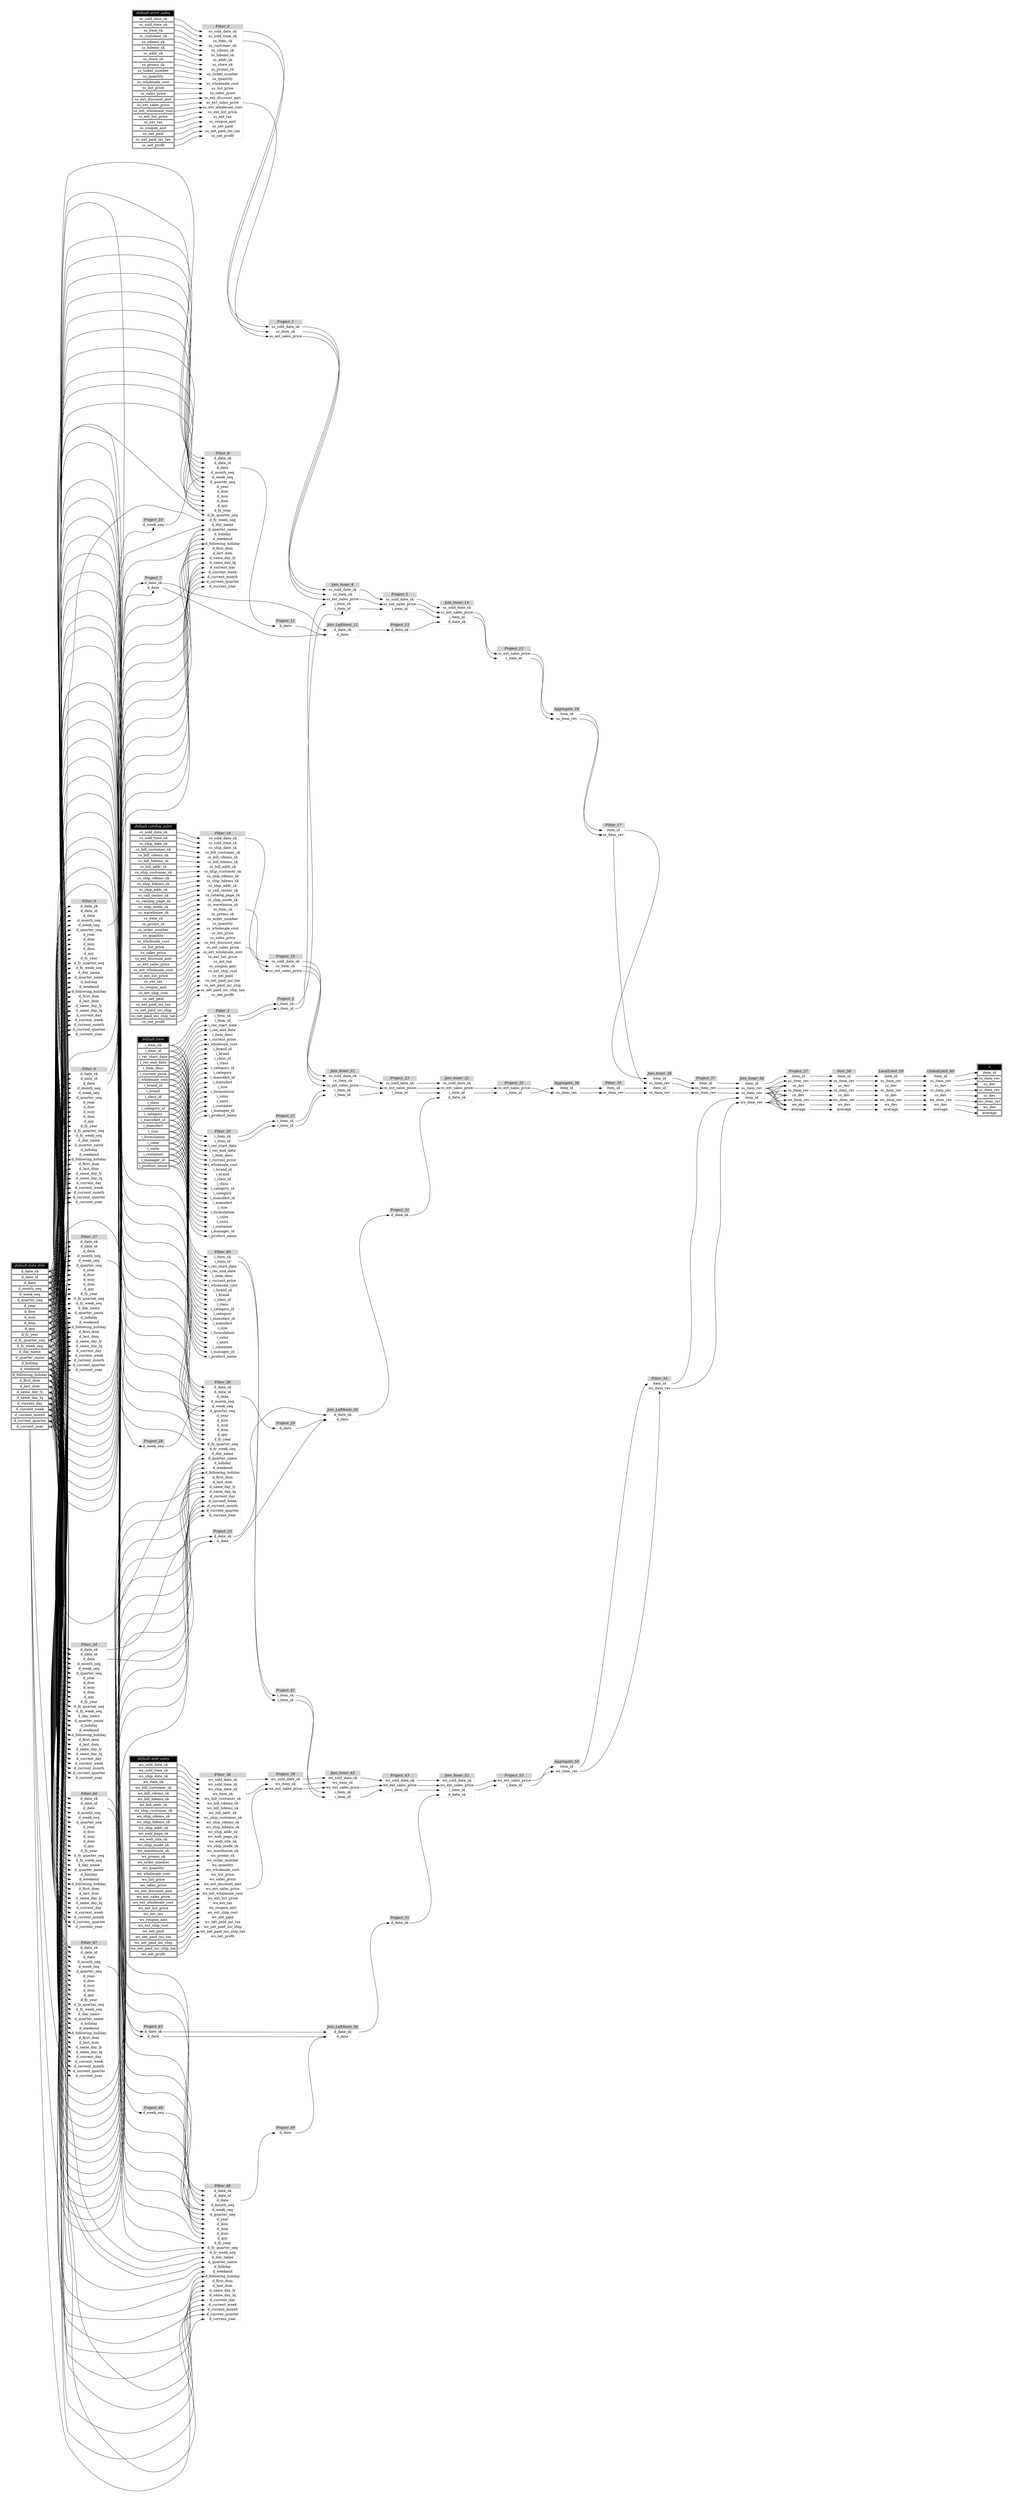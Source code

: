 // Automatically generated by TPCDSFlowTestSuite


digraph {
  graph [pad="0.5" nodesep="0.5" ranksep="1" fontname="Helvetica" rankdir=LR];
  node [shape=plaintext]

  
"Aggregate_16" [label=<
<table color="lightgray" border="1" cellborder="0" cellspacing="0">
  <tr><td bgcolor="lightgray" port="nodeName"><i>Aggregate_16</i></td></tr>
  <tr><td port="0">item_id</td></tr>
<tr><td port="1">ss_item_rev</td></tr>
</table>>];
     

"Aggregate_34" [label=<
<table color="lightgray" border="1" cellborder="0" cellspacing="0">
  <tr><td bgcolor="lightgray" port="nodeName"><i>Aggregate_34</i></td></tr>
  <tr><td port="0">item_id</td></tr>
<tr><td port="1">cs_item_rev</td></tr>
</table>>];
     

"Aggregate_54" [label=<
<table color="lightgray" border="1" cellborder="0" cellspacing="0">
  <tr><td bgcolor="lightgray" port="nodeName"><i>Aggregate_54</i></td></tr>
  <tr><td port="0">item_id</td></tr>
<tr><td port="1">ws_item_rev</td></tr>
</table>>];
     

"Filter_0" [label=<
<table color="lightgray" border="1" cellborder="0" cellspacing="0">
  <tr><td bgcolor="lightgray" port="nodeName"><i>Filter_0</i></td></tr>
  <tr><td port="0">ss_sold_date_sk</td></tr>
<tr><td port="1">ss_sold_time_sk</td></tr>
<tr><td port="2">ss_item_sk</td></tr>
<tr><td port="3">ss_customer_sk</td></tr>
<tr><td port="4">ss_cdemo_sk</td></tr>
<tr><td port="5">ss_hdemo_sk</td></tr>
<tr><td port="6">ss_addr_sk</td></tr>
<tr><td port="7">ss_store_sk</td></tr>
<tr><td port="8">ss_promo_sk</td></tr>
<tr><td port="9">ss_ticket_number</td></tr>
<tr><td port="10">ss_quantity</td></tr>
<tr><td port="11">ss_wholesale_cost</td></tr>
<tr><td port="12">ss_list_price</td></tr>
<tr><td port="13">ss_sales_price</td></tr>
<tr><td port="14">ss_ext_discount_amt</td></tr>
<tr><td port="15">ss_ext_sales_price</td></tr>
<tr><td port="16">ss_ext_wholesale_cost</td></tr>
<tr><td port="17">ss_ext_list_price</td></tr>
<tr><td port="18">ss_ext_tax</td></tr>
<tr><td port="19">ss_coupon_amt</td></tr>
<tr><td port="20">ss_net_paid</td></tr>
<tr><td port="21">ss_net_paid_inc_tax</td></tr>
<tr><td port="22">ss_net_profit</td></tr>
</table>>];
     

"Filter_17" [label=<
<table color="lightgray" border="1" cellborder="0" cellspacing="0">
  <tr><td bgcolor="lightgray" port="nodeName"><i>Filter_17</i></td></tr>
  <tr><td port="0">item_id</td></tr>
<tr><td port="1">ss_item_rev</td></tr>
</table>>];
     

"Filter_18" [label=<
<table color="lightgray" border="1" cellborder="0" cellspacing="0">
  <tr><td bgcolor="lightgray" port="nodeName"><i>Filter_18</i></td></tr>
  <tr><td port="0">cs_sold_date_sk</td></tr>
<tr><td port="1">cs_sold_time_sk</td></tr>
<tr><td port="2">cs_ship_date_sk</td></tr>
<tr><td port="3">cs_bill_customer_sk</td></tr>
<tr><td port="4">cs_bill_cdemo_sk</td></tr>
<tr><td port="5">cs_bill_hdemo_sk</td></tr>
<tr><td port="6">cs_bill_addr_sk</td></tr>
<tr><td port="7">cs_ship_customer_sk</td></tr>
<tr><td port="8">cs_ship_cdemo_sk</td></tr>
<tr><td port="9">cs_ship_hdemo_sk</td></tr>
<tr><td port="10">cs_ship_addr_sk</td></tr>
<tr><td port="11">cs_call_center_sk</td></tr>
<tr><td port="12">cs_catalog_page_sk</td></tr>
<tr><td port="13">cs_ship_mode_sk</td></tr>
<tr><td port="14">cs_warehouse_sk</td></tr>
<tr><td port="15">cs_item_sk</td></tr>
<tr><td port="16">cs_promo_sk</td></tr>
<tr><td port="17">cs_order_number</td></tr>
<tr><td port="18">cs_quantity</td></tr>
<tr><td port="19">cs_wholesale_cost</td></tr>
<tr><td port="20">cs_list_price</td></tr>
<tr><td port="21">cs_sales_price</td></tr>
<tr><td port="22">cs_ext_discount_amt</td></tr>
<tr><td port="23">cs_ext_sales_price</td></tr>
<tr><td port="24">cs_ext_wholesale_cost</td></tr>
<tr><td port="25">cs_ext_list_price</td></tr>
<tr><td port="26">cs_ext_tax</td></tr>
<tr><td port="27">cs_coupon_amt</td></tr>
<tr><td port="28">cs_ext_ship_cost</td></tr>
<tr><td port="29">cs_net_paid</td></tr>
<tr><td port="30">cs_net_paid_inc_tax</td></tr>
<tr><td port="31">cs_net_paid_inc_ship</td></tr>
<tr><td port="32">cs_net_paid_inc_ship_tax</td></tr>
<tr><td port="33">cs_net_profit</td></tr>
</table>>];
     

"Filter_2" [label=<
<table color="lightgray" border="1" cellborder="0" cellspacing="0">
  <tr><td bgcolor="lightgray" port="nodeName"><i>Filter_2</i></td></tr>
  <tr><td port="0">i_item_sk</td></tr>
<tr><td port="1">i_item_id</td></tr>
<tr><td port="2">i_rec_start_date</td></tr>
<tr><td port="3">i_rec_end_date</td></tr>
<tr><td port="4">i_item_desc</td></tr>
<tr><td port="5">i_current_price</td></tr>
<tr><td port="6">i_wholesale_cost</td></tr>
<tr><td port="7">i_brand_id</td></tr>
<tr><td port="8">i_brand</td></tr>
<tr><td port="9">i_class_id</td></tr>
<tr><td port="10">i_class</td></tr>
<tr><td port="11">i_category_id</td></tr>
<tr><td port="12">i_category</td></tr>
<tr><td port="13">i_manufact_id</td></tr>
<tr><td port="14">i_manufact</td></tr>
<tr><td port="15">i_size</td></tr>
<tr><td port="16">i_formulation</td></tr>
<tr><td port="17">i_color</td></tr>
<tr><td port="18">i_units</td></tr>
<tr><td port="19">i_container</td></tr>
<tr><td port="20">i_manager_id</td></tr>
<tr><td port="21">i_product_name</td></tr>
</table>>];
     

"Filter_20" [label=<
<table color="lightgray" border="1" cellborder="0" cellspacing="0">
  <tr><td bgcolor="lightgray" port="nodeName"><i>Filter_20</i></td></tr>
  <tr><td port="0">i_item_sk</td></tr>
<tr><td port="1">i_item_id</td></tr>
<tr><td port="2">i_rec_start_date</td></tr>
<tr><td port="3">i_rec_end_date</td></tr>
<tr><td port="4">i_item_desc</td></tr>
<tr><td port="5">i_current_price</td></tr>
<tr><td port="6">i_wholesale_cost</td></tr>
<tr><td port="7">i_brand_id</td></tr>
<tr><td port="8">i_brand</td></tr>
<tr><td port="9">i_class_id</td></tr>
<tr><td port="10">i_class</td></tr>
<tr><td port="11">i_category_id</td></tr>
<tr><td port="12">i_category</td></tr>
<tr><td port="13">i_manufact_id</td></tr>
<tr><td port="14">i_manufact</td></tr>
<tr><td port="15">i_size</td></tr>
<tr><td port="16">i_formulation</td></tr>
<tr><td port="17">i_color</td></tr>
<tr><td port="18">i_units</td></tr>
<tr><td port="19">i_container</td></tr>
<tr><td port="20">i_manager_id</td></tr>
<tr><td port="21">i_product_name</td></tr>
</table>>];
     

"Filter_24" [label=<
<table color="lightgray" border="1" cellborder="0" cellspacing="0">
  <tr><td bgcolor="lightgray" port="nodeName"><i>Filter_24</i></td></tr>
  <tr><td port="0">d_date_sk</td></tr>
<tr><td port="1">d_date_id</td></tr>
<tr><td port="2">d_date</td></tr>
<tr><td port="3">d_month_seq</td></tr>
<tr><td port="4">d_week_seq</td></tr>
<tr><td port="5">d_quarter_seq</td></tr>
<tr><td port="6">d_year</td></tr>
<tr><td port="7">d_dow</td></tr>
<tr><td port="8">d_moy</td></tr>
<tr><td port="9">d_dom</td></tr>
<tr><td port="10">d_qoy</td></tr>
<tr><td port="11">d_fy_year</td></tr>
<tr><td port="12">d_fy_quarter_seq</td></tr>
<tr><td port="13">d_fy_week_seq</td></tr>
<tr><td port="14">d_day_name</td></tr>
<tr><td port="15">d_quarter_name</td></tr>
<tr><td port="16">d_holiday</td></tr>
<tr><td port="17">d_weekend</td></tr>
<tr><td port="18">d_following_holiday</td></tr>
<tr><td port="19">d_first_dom</td></tr>
<tr><td port="20">d_last_dom</td></tr>
<tr><td port="21">d_same_day_ly</td></tr>
<tr><td port="22">d_same_day_lq</td></tr>
<tr><td port="23">d_current_day</td></tr>
<tr><td port="24">d_current_week</td></tr>
<tr><td port="25">d_current_month</td></tr>
<tr><td port="26">d_current_quarter</td></tr>
<tr><td port="27">d_current_year</td></tr>
</table>>];
     

"Filter_26" [label=<
<table color="lightgray" border="1" cellborder="0" cellspacing="0">
  <tr><td bgcolor="lightgray" port="nodeName"><i>Filter_26</i></td></tr>
  <tr><td port="0">d_date_sk</td></tr>
<tr><td port="1">d_date_id</td></tr>
<tr><td port="2">d_date</td></tr>
<tr><td port="3">d_month_seq</td></tr>
<tr><td port="4">d_week_seq</td></tr>
<tr><td port="5">d_quarter_seq</td></tr>
<tr><td port="6">d_year</td></tr>
<tr><td port="7">d_dow</td></tr>
<tr><td port="8">d_moy</td></tr>
<tr><td port="9">d_dom</td></tr>
<tr><td port="10">d_qoy</td></tr>
<tr><td port="11">d_fy_year</td></tr>
<tr><td port="12">d_fy_quarter_seq</td></tr>
<tr><td port="13">d_fy_week_seq</td></tr>
<tr><td port="14">d_day_name</td></tr>
<tr><td port="15">d_quarter_name</td></tr>
<tr><td port="16">d_holiday</td></tr>
<tr><td port="17">d_weekend</td></tr>
<tr><td port="18">d_following_holiday</td></tr>
<tr><td port="19">d_first_dom</td></tr>
<tr><td port="20">d_last_dom</td></tr>
<tr><td port="21">d_same_day_ly</td></tr>
<tr><td port="22">d_same_day_lq</td></tr>
<tr><td port="23">d_current_day</td></tr>
<tr><td port="24">d_current_week</td></tr>
<tr><td port="25">d_current_month</td></tr>
<tr><td port="26">d_current_quarter</td></tr>
<tr><td port="27">d_current_year</td></tr>
</table>>];
     

"Filter_27" [label=<
<table color="lightgray" border="1" cellborder="0" cellspacing="0">
  <tr><td bgcolor="lightgray" port="nodeName"><i>Filter_27</i></td></tr>
  <tr><td port="0">d_date_sk</td></tr>
<tr><td port="1">d_date_id</td></tr>
<tr><td port="2">d_date</td></tr>
<tr><td port="3">d_month_seq</td></tr>
<tr><td port="4">d_week_seq</td></tr>
<tr><td port="5">d_quarter_seq</td></tr>
<tr><td port="6">d_year</td></tr>
<tr><td port="7">d_dow</td></tr>
<tr><td port="8">d_moy</td></tr>
<tr><td port="9">d_dom</td></tr>
<tr><td port="10">d_qoy</td></tr>
<tr><td port="11">d_fy_year</td></tr>
<tr><td port="12">d_fy_quarter_seq</td></tr>
<tr><td port="13">d_fy_week_seq</td></tr>
<tr><td port="14">d_day_name</td></tr>
<tr><td port="15">d_quarter_name</td></tr>
<tr><td port="16">d_holiday</td></tr>
<tr><td port="17">d_weekend</td></tr>
<tr><td port="18">d_following_holiday</td></tr>
<tr><td port="19">d_first_dom</td></tr>
<tr><td port="20">d_last_dom</td></tr>
<tr><td port="21">d_same_day_ly</td></tr>
<tr><td port="22">d_same_day_lq</td></tr>
<tr><td port="23">d_current_day</td></tr>
<tr><td port="24">d_current_week</td></tr>
<tr><td port="25">d_current_month</td></tr>
<tr><td port="26">d_current_quarter</td></tr>
<tr><td port="27">d_current_year</td></tr>
</table>>];
     

"Filter_35" [label=<
<table color="lightgray" border="1" cellborder="0" cellspacing="0">
  <tr><td bgcolor="lightgray" port="nodeName"><i>Filter_35</i></td></tr>
  <tr><td port="0">item_id</td></tr>
<tr><td port="1">cs_item_rev</td></tr>
</table>>];
     

"Filter_38" [label=<
<table color="lightgray" border="1" cellborder="0" cellspacing="0">
  <tr><td bgcolor="lightgray" port="nodeName"><i>Filter_38</i></td></tr>
  <tr><td port="0">ws_sold_date_sk</td></tr>
<tr><td port="1">ws_sold_time_sk</td></tr>
<tr><td port="2">ws_ship_date_sk</td></tr>
<tr><td port="3">ws_item_sk</td></tr>
<tr><td port="4">ws_bill_customer_sk</td></tr>
<tr><td port="5">ws_bill_cdemo_sk</td></tr>
<tr><td port="6">ws_bill_hdemo_sk</td></tr>
<tr><td port="7">ws_bill_addr_sk</td></tr>
<tr><td port="8">ws_ship_customer_sk</td></tr>
<tr><td port="9">ws_ship_cdemo_sk</td></tr>
<tr><td port="10">ws_ship_hdemo_sk</td></tr>
<tr><td port="11">ws_ship_addr_sk</td></tr>
<tr><td port="12">ws_web_page_sk</td></tr>
<tr><td port="13">ws_web_site_sk</td></tr>
<tr><td port="14">ws_ship_mode_sk</td></tr>
<tr><td port="15">ws_warehouse_sk</td></tr>
<tr><td port="16">ws_promo_sk</td></tr>
<tr><td port="17">ws_order_number</td></tr>
<tr><td port="18">ws_quantity</td></tr>
<tr><td port="19">ws_wholesale_cost</td></tr>
<tr><td port="20">ws_list_price</td></tr>
<tr><td port="21">ws_sales_price</td></tr>
<tr><td port="22">ws_ext_discount_amt</td></tr>
<tr><td port="23">ws_ext_sales_price</td></tr>
<tr><td port="24">ws_ext_wholesale_cost</td></tr>
<tr><td port="25">ws_ext_list_price</td></tr>
<tr><td port="26">ws_ext_tax</td></tr>
<tr><td port="27">ws_coupon_amt</td></tr>
<tr><td port="28">ws_ext_ship_cost</td></tr>
<tr><td port="29">ws_net_paid</td></tr>
<tr><td port="30">ws_net_paid_inc_tax</td></tr>
<tr><td port="31">ws_net_paid_inc_ship</td></tr>
<tr><td port="32">ws_net_paid_inc_ship_tax</td></tr>
<tr><td port="33">ws_net_profit</td></tr>
</table>>];
     

"Filter_40" [label=<
<table color="lightgray" border="1" cellborder="0" cellspacing="0">
  <tr><td bgcolor="lightgray" port="nodeName"><i>Filter_40</i></td></tr>
  <tr><td port="0">i_item_sk</td></tr>
<tr><td port="1">i_item_id</td></tr>
<tr><td port="2">i_rec_start_date</td></tr>
<tr><td port="3">i_rec_end_date</td></tr>
<tr><td port="4">i_item_desc</td></tr>
<tr><td port="5">i_current_price</td></tr>
<tr><td port="6">i_wholesale_cost</td></tr>
<tr><td port="7">i_brand_id</td></tr>
<tr><td port="8">i_brand</td></tr>
<tr><td port="9">i_class_id</td></tr>
<tr><td port="10">i_class</td></tr>
<tr><td port="11">i_category_id</td></tr>
<tr><td port="12">i_category</td></tr>
<tr><td port="13">i_manufact_id</td></tr>
<tr><td port="14">i_manufact</td></tr>
<tr><td port="15">i_size</td></tr>
<tr><td port="16">i_formulation</td></tr>
<tr><td port="17">i_color</td></tr>
<tr><td port="18">i_units</td></tr>
<tr><td port="19">i_container</td></tr>
<tr><td port="20">i_manager_id</td></tr>
<tr><td port="21">i_product_name</td></tr>
</table>>];
     

"Filter_44" [label=<
<table color="lightgray" border="1" cellborder="0" cellspacing="0">
  <tr><td bgcolor="lightgray" port="nodeName"><i>Filter_44</i></td></tr>
  <tr><td port="0">d_date_sk</td></tr>
<tr><td port="1">d_date_id</td></tr>
<tr><td port="2">d_date</td></tr>
<tr><td port="3">d_month_seq</td></tr>
<tr><td port="4">d_week_seq</td></tr>
<tr><td port="5">d_quarter_seq</td></tr>
<tr><td port="6">d_year</td></tr>
<tr><td port="7">d_dow</td></tr>
<tr><td port="8">d_moy</td></tr>
<tr><td port="9">d_dom</td></tr>
<tr><td port="10">d_qoy</td></tr>
<tr><td port="11">d_fy_year</td></tr>
<tr><td port="12">d_fy_quarter_seq</td></tr>
<tr><td port="13">d_fy_week_seq</td></tr>
<tr><td port="14">d_day_name</td></tr>
<tr><td port="15">d_quarter_name</td></tr>
<tr><td port="16">d_holiday</td></tr>
<tr><td port="17">d_weekend</td></tr>
<tr><td port="18">d_following_holiday</td></tr>
<tr><td port="19">d_first_dom</td></tr>
<tr><td port="20">d_last_dom</td></tr>
<tr><td port="21">d_same_day_ly</td></tr>
<tr><td port="22">d_same_day_lq</td></tr>
<tr><td port="23">d_current_day</td></tr>
<tr><td port="24">d_current_week</td></tr>
<tr><td port="25">d_current_month</td></tr>
<tr><td port="26">d_current_quarter</td></tr>
<tr><td port="27">d_current_year</td></tr>
</table>>];
     

"Filter_46" [label=<
<table color="lightgray" border="1" cellborder="0" cellspacing="0">
  <tr><td bgcolor="lightgray" port="nodeName"><i>Filter_46</i></td></tr>
  <tr><td port="0">d_date_sk</td></tr>
<tr><td port="1">d_date_id</td></tr>
<tr><td port="2">d_date</td></tr>
<tr><td port="3">d_month_seq</td></tr>
<tr><td port="4">d_week_seq</td></tr>
<tr><td port="5">d_quarter_seq</td></tr>
<tr><td port="6">d_year</td></tr>
<tr><td port="7">d_dow</td></tr>
<tr><td port="8">d_moy</td></tr>
<tr><td port="9">d_dom</td></tr>
<tr><td port="10">d_qoy</td></tr>
<tr><td port="11">d_fy_year</td></tr>
<tr><td port="12">d_fy_quarter_seq</td></tr>
<tr><td port="13">d_fy_week_seq</td></tr>
<tr><td port="14">d_day_name</td></tr>
<tr><td port="15">d_quarter_name</td></tr>
<tr><td port="16">d_holiday</td></tr>
<tr><td port="17">d_weekend</td></tr>
<tr><td port="18">d_following_holiday</td></tr>
<tr><td port="19">d_first_dom</td></tr>
<tr><td port="20">d_last_dom</td></tr>
<tr><td port="21">d_same_day_ly</td></tr>
<tr><td port="22">d_same_day_lq</td></tr>
<tr><td port="23">d_current_day</td></tr>
<tr><td port="24">d_current_week</td></tr>
<tr><td port="25">d_current_month</td></tr>
<tr><td port="26">d_current_quarter</td></tr>
<tr><td port="27">d_current_year</td></tr>
</table>>];
     

"Filter_47" [label=<
<table color="lightgray" border="1" cellborder="0" cellspacing="0">
  <tr><td bgcolor="lightgray" port="nodeName"><i>Filter_47</i></td></tr>
  <tr><td port="0">d_date_sk</td></tr>
<tr><td port="1">d_date_id</td></tr>
<tr><td port="2">d_date</td></tr>
<tr><td port="3">d_month_seq</td></tr>
<tr><td port="4">d_week_seq</td></tr>
<tr><td port="5">d_quarter_seq</td></tr>
<tr><td port="6">d_year</td></tr>
<tr><td port="7">d_dow</td></tr>
<tr><td port="8">d_moy</td></tr>
<tr><td port="9">d_dom</td></tr>
<tr><td port="10">d_qoy</td></tr>
<tr><td port="11">d_fy_year</td></tr>
<tr><td port="12">d_fy_quarter_seq</td></tr>
<tr><td port="13">d_fy_week_seq</td></tr>
<tr><td port="14">d_day_name</td></tr>
<tr><td port="15">d_quarter_name</td></tr>
<tr><td port="16">d_holiday</td></tr>
<tr><td port="17">d_weekend</td></tr>
<tr><td port="18">d_following_holiday</td></tr>
<tr><td port="19">d_first_dom</td></tr>
<tr><td port="20">d_last_dom</td></tr>
<tr><td port="21">d_same_day_ly</td></tr>
<tr><td port="22">d_same_day_lq</td></tr>
<tr><td port="23">d_current_day</td></tr>
<tr><td port="24">d_current_week</td></tr>
<tr><td port="25">d_current_month</td></tr>
<tr><td port="26">d_current_quarter</td></tr>
<tr><td port="27">d_current_year</td></tr>
</table>>];
     

"Filter_55" [label=<
<table color="lightgray" border="1" cellborder="0" cellspacing="0">
  <tr><td bgcolor="lightgray" port="nodeName"><i>Filter_55</i></td></tr>
  <tr><td port="0">item_id</td></tr>
<tr><td port="1">ws_item_rev</td></tr>
</table>>];
     

"Filter_6" [label=<
<table color="lightgray" border="1" cellborder="0" cellspacing="0">
  <tr><td bgcolor="lightgray" port="nodeName"><i>Filter_6</i></td></tr>
  <tr><td port="0">d_date_sk</td></tr>
<tr><td port="1">d_date_id</td></tr>
<tr><td port="2">d_date</td></tr>
<tr><td port="3">d_month_seq</td></tr>
<tr><td port="4">d_week_seq</td></tr>
<tr><td port="5">d_quarter_seq</td></tr>
<tr><td port="6">d_year</td></tr>
<tr><td port="7">d_dow</td></tr>
<tr><td port="8">d_moy</td></tr>
<tr><td port="9">d_dom</td></tr>
<tr><td port="10">d_qoy</td></tr>
<tr><td port="11">d_fy_year</td></tr>
<tr><td port="12">d_fy_quarter_seq</td></tr>
<tr><td port="13">d_fy_week_seq</td></tr>
<tr><td port="14">d_day_name</td></tr>
<tr><td port="15">d_quarter_name</td></tr>
<tr><td port="16">d_holiday</td></tr>
<tr><td port="17">d_weekend</td></tr>
<tr><td port="18">d_following_holiday</td></tr>
<tr><td port="19">d_first_dom</td></tr>
<tr><td port="20">d_last_dom</td></tr>
<tr><td port="21">d_same_day_ly</td></tr>
<tr><td port="22">d_same_day_lq</td></tr>
<tr><td port="23">d_current_day</td></tr>
<tr><td port="24">d_current_week</td></tr>
<tr><td port="25">d_current_month</td></tr>
<tr><td port="26">d_current_quarter</td></tr>
<tr><td port="27">d_current_year</td></tr>
</table>>];
     

"Filter_8" [label=<
<table color="lightgray" border="1" cellborder="0" cellspacing="0">
  <tr><td bgcolor="lightgray" port="nodeName"><i>Filter_8</i></td></tr>
  <tr><td port="0">d_date_sk</td></tr>
<tr><td port="1">d_date_id</td></tr>
<tr><td port="2">d_date</td></tr>
<tr><td port="3">d_month_seq</td></tr>
<tr><td port="4">d_week_seq</td></tr>
<tr><td port="5">d_quarter_seq</td></tr>
<tr><td port="6">d_year</td></tr>
<tr><td port="7">d_dow</td></tr>
<tr><td port="8">d_moy</td></tr>
<tr><td port="9">d_dom</td></tr>
<tr><td port="10">d_qoy</td></tr>
<tr><td port="11">d_fy_year</td></tr>
<tr><td port="12">d_fy_quarter_seq</td></tr>
<tr><td port="13">d_fy_week_seq</td></tr>
<tr><td port="14">d_day_name</td></tr>
<tr><td port="15">d_quarter_name</td></tr>
<tr><td port="16">d_holiday</td></tr>
<tr><td port="17">d_weekend</td></tr>
<tr><td port="18">d_following_holiday</td></tr>
<tr><td port="19">d_first_dom</td></tr>
<tr><td port="20">d_last_dom</td></tr>
<tr><td port="21">d_same_day_ly</td></tr>
<tr><td port="22">d_same_day_lq</td></tr>
<tr><td port="23">d_current_day</td></tr>
<tr><td port="24">d_current_week</td></tr>
<tr><td port="25">d_current_month</td></tr>
<tr><td port="26">d_current_quarter</td></tr>
<tr><td port="27">d_current_year</td></tr>
</table>>];
     

"Filter_9" [label=<
<table color="lightgray" border="1" cellborder="0" cellspacing="0">
  <tr><td bgcolor="lightgray" port="nodeName"><i>Filter_9</i></td></tr>
  <tr><td port="0">d_date_sk</td></tr>
<tr><td port="1">d_date_id</td></tr>
<tr><td port="2">d_date</td></tr>
<tr><td port="3">d_month_seq</td></tr>
<tr><td port="4">d_week_seq</td></tr>
<tr><td port="5">d_quarter_seq</td></tr>
<tr><td port="6">d_year</td></tr>
<tr><td port="7">d_dow</td></tr>
<tr><td port="8">d_moy</td></tr>
<tr><td port="9">d_dom</td></tr>
<tr><td port="10">d_qoy</td></tr>
<tr><td port="11">d_fy_year</td></tr>
<tr><td port="12">d_fy_quarter_seq</td></tr>
<tr><td port="13">d_fy_week_seq</td></tr>
<tr><td port="14">d_day_name</td></tr>
<tr><td port="15">d_quarter_name</td></tr>
<tr><td port="16">d_holiday</td></tr>
<tr><td port="17">d_weekend</td></tr>
<tr><td port="18">d_following_holiday</td></tr>
<tr><td port="19">d_first_dom</td></tr>
<tr><td port="20">d_last_dom</td></tr>
<tr><td port="21">d_same_day_ly</td></tr>
<tr><td port="22">d_same_day_lq</td></tr>
<tr><td port="23">d_current_day</td></tr>
<tr><td port="24">d_current_week</td></tr>
<tr><td port="25">d_current_month</td></tr>
<tr><td port="26">d_current_quarter</td></tr>
<tr><td port="27">d_current_year</td></tr>
</table>>];
     

"GlobalLimit_60" [label=<
<table color="lightgray" border="1" cellborder="0" cellspacing="0">
  <tr><td bgcolor="lightgray" port="nodeName"><i>GlobalLimit_60</i></td></tr>
  <tr><td port="0">item_id</td></tr>
<tr><td port="1">ss_item_rev</td></tr>
<tr><td port="2">ss_dev</td></tr>
<tr><td port="3">cs_item_rev</td></tr>
<tr><td port="4">cs_dev</td></tr>
<tr><td port="5">ws_item_rev</td></tr>
<tr><td port="6">ws_dev</td></tr>
<tr><td port="7">average</td></tr>
</table>>];
     

"Join_Inner_14" [label=<
<table color="lightgray" border="1" cellborder="0" cellspacing="0">
  <tr><td bgcolor="lightgray" port="nodeName"><i>Join_Inner_14</i></td></tr>
  <tr><td port="0">ss_sold_date_sk</td></tr>
<tr><td port="1">ss_ext_sales_price</td></tr>
<tr><td port="2">i_item_id</td></tr>
<tr><td port="3">d_date_sk</td></tr>
</table>>];
     

"Join_Inner_22" [label=<
<table color="lightgray" border="1" cellborder="0" cellspacing="0">
  <tr><td bgcolor="lightgray" port="nodeName"><i>Join_Inner_22</i></td></tr>
  <tr><td port="0">cs_sold_date_sk</td></tr>
<tr><td port="1">cs_item_sk</td></tr>
<tr><td port="2">cs_ext_sales_price</td></tr>
<tr><td port="3">i_item_sk</td></tr>
<tr><td port="4">i_item_id</td></tr>
</table>>];
     

"Join_Inner_32" [label=<
<table color="lightgray" border="1" cellborder="0" cellspacing="0">
  <tr><td bgcolor="lightgray" port="nodeName"><i>Join_Inner_32</i></td></tr>
  <tr><td port="0">cs_sold_date_sk</td></tr>
<tr><td port="1">cs_ext_sales_price</td></tr>
<tr><td port="2">i_item_id</td></tr>
<tr><td port="3">d_date_sk</td></tr>
</table>>];
     

"Join_Inner_36" [label=<
<table color="lightgray" border="1" cellborder="0" cellspacing="0">
  <tr><td bgcolor="lightgray" port="nodeName"><i>Join_Inner_36</i></td></tr>
  <tr><td port="0">item_id</td></tr>
<tr><td port="1">ss_item_rev</td></tr>
<tr><td port="2">item_id</td></tr>
<tr><td port="3">cs_item_rev</td></tr>
</table>>];
     

"Join_Inner_4" [label=<
<table color="lightgray" border="1" cellborder="0" cellspacing="0">
  <tr><td bgcolor="lightgray" port="nodeName"><i>Join_Inner_4</i></td></tr>
  <tr><td port="0">ss_sold_date_sk</td></tr>
<tr><td port="1">ss_item_sk</td></tr>
<tr><td port="2">ss_ext_sales_price</td></tr>
<tr><td port="3">i_item_sk</td></tr>
<tr><td port="4">i_item_id</td></tr>
</table>>];
     

"Join_Inner_42" [label=<
<table color="lightgray" border="1" cellborder="0" cellspacing="0">
  <tr><td bgcolor="lightgray" port="nodeName"><i>Join_Inner_42</i></td></tr>
  <tr><td port="0">ws_sold_date_sk</td></tr>
<tr><td port="1">ws_item_sk</td></tr>
<tr><td port="2">ws_ext_sales_price</td></tr>
<tr><td port="3">i_item_sk</td></tr>
<tr><td port="4">i_item_id</td></tr>
</table>>];
     

"Join_Inner_52" [label=<
<table color="lightgray" border="1" cellborder="0" cellspacing="0">
  <tr><td bgcolor="lightgray" port="nodeName"><i>Join_Inner_52</i></td></tr>
  <tr><td port="0">ws_sold_date_sk</td></tr>
<tr><td port="1">ws_ext_sales_price</td></tr>
<tr><td port="2">i_item_id</td></tr>
<tr><td port="3">d_date_sk</td></tr>
</table>>];
     

"Join_Inner_56" [label=<
<table color="lightgray" border="1" cellborder="0" cellspacing="0">
  <tr><td bgcolor="lightgray" port="nodeName"><i>Join_Inner_56</i></td></tr>
  <tr><td port="0">item_id</td></tr>
<tr><td port="1">ss_item_rev</td></tr>
<tr><td port="2">cs_item_rev</td></tr>
<tr><td port="3">item_id</td></tr>
<tr><td port="4">ws_item_rev</td></tr>
</table>>];
     

"Join_LeftSemi_12" [label=<
<table color="lightgray" border="1" cellborder="0" cellspacing="0">
  <tr><td bgcolor="lightgray" port="nodeName"><i>Join_LeftSemi_12</i></td></tr>
  <tr><td port="0">d_date_sk</td></tr>
<tr><td port="1">d_date</td></tr>
</table>>];
     

"Join_LeftSemi_30" [label=<
<table color="lightgray" border="1" cellborder="0" cellspacing="0">
  <tr><td bgcolor="lightgray" port="nodeName"><i>Join_LeftSemi_30</i></td></tr>
  <tr><td port="0">d_date_sk</td></tr>
<tr><td port="1">d_date</td></tr>
</table>>];
     

"Join_LeftSemi_50" [label=<
<table color="lightgray" border="1" cellborder="0" cellspacing="0">
  <tr><td bgcolor="lightgray" port="nodeName"><i>Join_LeftSemi_50</i></td></tr>
  <tr><td port="0">d_date_sk</td></tr>
<tr><td port="1">d_date</td></tr>
</table>>];
     

"LocalLimit_59" [label=<
<table color="lightgray" border="1" cellborder="0" cellspacing="0">
  <tr><td bgcolor="lightgray" port="nodeName"><i>LocalLimit_59</i></td></tr>
  <tr><td port="0">item_id</td></tr>
<tr><td port="1">ss_item_rev</td></tr>
<tr><td port="2">ss_dev</td></tr>
<tr><td port="3">cs_item_rev</td></tr>
<tr><td port="4">cs_dev</td></tr>
<tr><td port="5">ws_item_rev</td></tr>
<tr><td port="6">ws_dev</td></tr>
<tr><td port="7">average</td></tr>
</table>>];
     

"Project_1" [label=<
<table color="lightgray" border="1" cellborder="0" cellspacing="0">
  <tr><td bgcolor="lightgray" port="nodeName"><i>Project_1</i></td></tr>
  <tr><td port="0">ss_sold_date_sk</td></tr>
<tr><td port="1">ss_item_sk</td></tr>
<tr><td port="2">ss_ext_sales_price</td></tr>
</table>>];
     

"Project_10" [label=<
<table color="lightgray" border="1" cellborder="0" cellspacing="0">
  <tr><td bgcolor="lightgray" port="nodeName"><i>Project_10</i></td></tr>
  <tr><td port="0">d_week_seq</td></tr>
</table>>];
     

"Project_11" [label=<
<table color="lightgray" border="1" cellborder="0" cellspacing="0">
  <tr><td bgcolor="lightgray" port="nodeName"><i>Project_11</i></td></tr>
  <tr><td port="0">d_date</td></tr>
</table>>];
     

"Project_13" [label=<
<table color="lightgray" border="1" cellborder="0" cellspacing="0">
  <tr><td bgcolor="lightgray" port="nodeName"><i>Project_13</i></td></tr>
  <tr><td port="0">d_date_sk</td></tr>
</table>>];
     

"Project_15" [label=<
<table color="lightgray" border="1" cellborder="0" cellspacing="0">
  <tr><td bgcolor="lightgray" port="nodeName"><i>Project_15</i></td></tr>
  <tr><td port="0">ss_ext_sales_price</td></tr>
<tr><td port="1">i_item_id</td></tr>
</table>>];
     

"Project_19" [label=<
<table color="lightgray" border="1" cellborder="0" cellspacing="0">
  <tr><td bgcolor="lightgray" port="nodeName"><i>Project_19</i></td></tr>
  <tr><td port="0">cs_sold_date_sk</td></tr>
<tr><td port="1">cs_item_sk</td></tr>
<tr><td port="2">cs_ext_sales_price</td></tr>
</table>>];
     

"Project_21" [label=<
<table color="lightgray" border="1" cellborder="0" cellspacing="0">
  <tr><td bgcolor="lightgray" port="nodeName"><i>Project_21</i></td></tr>
  <tr><td port="0">i_item_sk</td></tr>
<tr><td port="1">i_item_id</td></tr>
</table>>];
     

"Project_23" [label=<
<table color="lightgray" border="1" cellborder="0" cellspacing="0">
  <tr><td bgcolor="lightgray" port="nodeName"><i>Project_23</i></td></tr>
  <tr><td port="0">cs_sold_date_sk</td></tr>
<tr><td port="1">cs_ext_sales_price</td></tr>
<tr><td port="2">i_item_id</td></tr>
</table>>];
     

"Project_25" [label=<
<table color="lightgray" border="1" cellborder="0" cellspacing="0">
  <tr><td bgcolor="lightgray" port="nodeName"><i>Project_25</i></td></tr>
  <tr><td port="0">d_date_sk</td></tr>
<tr><td port="1">d_date</td></tr>
</table>>];
     

"Project_28" [label=<
<table color="lightgray" border="1" cellborder="0" cellspacing="0">
  <tr><td bgcolor="lightgray" port="nodeName"><i>Project_28</i></td></tr>
  <tr><td port="0">d_week_seq</td></tr>
</table>>];
     

"Project_29" [label=<
<table color="lightgray" border="1" cellborder="0" cellspacing="0">
  <tr><td bgcolor="lightgray" port="nodeName"><i>Project_29</i></td></tr>
  <tr><td port="0">d_date</td></tr>
</table>>];
     

"Project_3" [label=<
<table color="lightgray" border="1" cellborder="0" cellspacing="0">
  <tr><td bgcolor="lightgray" port="nodeName"><i>Project_3</i></td></tr>
  <tr><td port="0">i_item_sk</td></tr>
<tr><td port="1">i_item_id</td></tr>
</table>>];
     

"Project_31" [label=<
<table color="lightgray" border="1" cellborder="0" cellspacing="0">
  <tr><td bgcolor="lightgray" port="nodeName"><i>Project_31</i></td></tr>
  <tr><td port="0">d_date_sk</td></tr>
</table>>];
     

"Project_33" [label=<
<table color="lightgray" border="1" cellborder="0" cellspacing="0">
  <tr><td bgcolor="lightgray" port="nodeName"><i>Project_33</i></td></tr>
  <tr><td port="0">cs_ext_sales_price</td></tr>
<tr><td port="1">i_item_id</td></tr>
</table>>];
     

"Project_37" [label=<
<table color="lightgray" border="1" cellborder="0" cellspacing="0">
  <tr><td bgcolor="lightgray" port="nodeName"><i>Project_37</i></td></tr>
  <tr><td port="0">item_id</td></tr>
<tr><td port="1">ss_item_rev</td></tr>
<tr><td port="2">cs_item_rev</td></tr>
</table>>];
     

"Project_39" [label=<
<table color="lightgray" border="1" cellborder="0" cellspacing="0">
  <tr><td bgcolor="lightgray" port="nodeName"><i>Project_39</i></td></tr>
  <tr><td port="0">ws_sold_date_sk</td></tr>
<tr><td port="1">ws_item_sk</td></tr>
<tr><td port="2">ws_ext_sales_price</td></tr>
</table>>];
     

"Project_41" [label=<
<table color="lightgray" border="1" cellborder="0" cellspacing="0">
  <tr><td bgcolor="lightgray" port="nodeName"><i>Project_41</i></td></tr>
  <tr><td port="0">i_item_sk</td></tr>
<tr><td port="1">i_item_id</td></tr>
</table>>];
     

"Project_43" [label=<
<table color="lightgray" border="1" cellborder="0" cellspacing="0">
  <tr><td bgcolor="lightgray" port="nodeName"><i>Project_43</i></td></tr>
  <tr><td port="0">ws_sold_date_sk</td></tr>
<tr><td port="1">ws_ext_sales_price</td></tr>
<tr><td port="2">i_item_id</td></tr>
</table>>];
     

"Project_45" [label=<
<table color="lightgray" border="1" cellborder="0" cellspacing="0">
  <tr><td bgcolor="lightgray" port="nodeName"><i>Project_45</i></td></tr>
  <tr><td port="0">d_date_sk</td></tr>
<tr><td port="1">d_date</td></tr>
</table>>];
     

"Project_48" [label=<
<table color="lightgray" border="1" cellborder="0" cellspacing="0">
  <tr><td bgcolor="lightgray" port="nodeName"><i>Project_48</i></td></tr>
  <tr><td port="0">d_week_seq</td></tr>
</table>>];
     

"Project_49" [label=<
<table color="lightgray" border="1" cellborder="0" cellspacing="0">
  <tr><td bgcolor="lightgray" port="nodeName"><i>Project_49</i></td></tr>
  <tr><td port="0">d_date</td></tr>
</table>>];
     

"Project_5" [label=<
<table color="lightgray" border="1" cellborder="0" cellspacing="0">
  <tr><td bgcolor="lightgray" port="nodeName"><i>Project_5</i></td></tr>
  <tr><td port="0">ss_sold_date_sk</td></tr>
<tr><td port="1">ss_ext_sales_price</td></tr>
<tr><td port="2">i_item_id</td></tr>
</table>>];
     

"Project_51" [label=<
<table color="lightgray" border="1" cellborder="0" cellspacing="0">
  <tr><td bgcolor="lightgray" port="nodeName"><i>Project_51</i></td></tr>
  <tr><td port="0">d_date_sk</td></tr>
</table>>];
     

"Project_53" [label=<
<table color="lightgray" border="1" cellborder="0" cellspacing="0">
  <tr><td bgcolor="lightgray" port="nodeName"><i>Project_53</i></td></tr>
  <tr><td port="0">ws_ext_sales_price</td></tr>
<tr><td port="1">i_item_id</td></tr>
</table>>];
     

"Project_57" [label=<
<table color="lightgray" border="1" cellborder="0" cellspacing="0">
  <tr><td bgcolor="lightgray" port="nodeName"><i>Project_57</i></td></tr>
  <tr><td port="0">item_id</td></tr>
<tr><td port="1">ss_item_rev</td></tr>
<tr><td port="2">ss_dev</td></tr>
<tr><td port="3">cs_item_rev</td></tr>
<tr><td port="4">cs_dev</td></tr>
<tr><td port="5">ws_item_rev</td></tr>
<tr><td port="6">ws_dev</td></tr>
<tr><td port="7">average</td></tr>
</table>>];
     

"Project_7" [label=<
<table color="lightgray" border="1" cellborder="0" cellspacing="0">
  <tr><td bgcolor="lightgray" port="nodeName"><i>Project_7</i></td></tr>
  <tr><td port="0">d_date_sk</td></tr>
<tr><td port="1">d_date</td></tr>
</table>>];
     

"Sort_58" [label=<
<table color="lightgray" border="1" cellborder="0" cellspacing="0">
  <tr><td bgcolor="lightgray" port="nodeName"><i>Sort_58</i></td></tr>
  <tr><td port="0">item_id</td></tr>
<tr><td port="1">ss_item_rev</td></tr>
<tr><td port="2">ss_dev</td></tr>
<tr><td port="3">cs_item_rev</td></tr>
<tr><td port="4">cs_dev</td></tr>
<tr><td port="5">ws_item_rev</td></tr>
<tr><td port="6">ws_dev</td></tr>
<tr><td port="7">average</td></tr>
</table>>];
     

"default.catalog_sales" [color="black" label=<
<table>
  <tr><td bgcolor="black" port="nodeName"><i><font color="white">default.catalog_sales</font></i></td></tr>
  <tr><td port="0">cs_sold_date_sk</td></tr>
<tr><td port="1">cs_sold_time_sk</td></tr>
<tr><td port="2">cs_ship_date_sk</td></tr>
<tr><td port="3">cs_bill_customer_sk</td></tr>
<tr><td port="4">cs_bill_cdemo_sk</td></tr>
<tr><td port="5">cs_bill_hdemo_sk</td></tr>
<tr><td port="6">cs_bill_addr_sk</td></tr>
<tr><td port="7">cs_ship_customer_sk</td></tr>
<tr><td port="8">cs_ship_cdemo_sk</td></tr>
<tr><td port="9">cs_ship_hdemo_sk</td></tr>
<tr><td port="10">cs_ship_addr_sk</td></tr>
<tr><td port="11">cs_call_center_sk</td></tr>
<tr><td port="12">cs_catalog_page_sk</td></tr>
<tr><td port="13">cs_ship_mode_sk</td></tr>
<tr><td port="14">cs_warehouse_sk</td></tr>
<tr><td port="15">cs_item_sk</td></tr>
<tr><td port="16">cs_promo_sk</td></tr>
<tr><td port="17">cs_order_number</td></tr>
<tr><td port="18">cs_quantity</td></tr>
<tr><td port="19">cs_wholesale_cost</td></tr>
<tr><td port="20">cs_list_price</td></tr>
<tr><td port="21">cs_sales_price</td></tr>
<tr><td port="22">cs_ext_discount_amt</td></tr>
<tr><td port="23">cs_ext_sales_price</td></tr>
<tr><td port="24">cs_ext_wholesale_cost</td></tr>
<tr><td port="25">cs_ext_list_price</td></tr>
<tr><td port="26">cs_ext_tax</td></tr>
<tr><td port="27">cs_coupon_amt</td></tr>
<tr><td port="28">cs_ext_ship_cost</td></tr>
<tr><td port="29">cs_net_paid</td></tr>
<tr><td port="30">cs_net_paid_inc_tax</td></tr>
<tr><td port="31">cs_net_paid_inc_ship</td></tr>
<tr><td port="32">cs_net_paid_inc_ship_tax</td></tr>
<tr><td port="33">cs_net_profit</td></tr>
</table>>];
     

"default.date_dim" [color="black" label=<
<table>
  <tr><td bgcolor="black" port="nodeName"><i><font color="white">default.date_dim</font></i></td></tr>
  <tr><td port="0">d_date_sk</td></tr>
<tr><td port="1">d_date_id</td></tr>
<tr><td port="2">d_date</td></tr>
<tr><td port="3">d_month_seq</td></tr>
<tr><td port="4">d_week_seq</td></tr>
<tr><td port="5">d_quarter_seq</td></tr>
<tr><td port="6">d_year</td></tr>
<tr><td port="7">d_dow</td></tr>
<tr><td port="8">d_moy</td></tr>
<tr><td port="9">d_dom</td></tr>
<tr><td port="10">d_qoy</td></tr>
<tr><td port="11">d_fy_year</td></tr>
<tr><td port="12">d_fy_quarter_seq</td></tr>
<tr><td port="13">d_fy_week_seq</td></tr>
<tr><td port="14">d_day_name</td></tr>
<tr><td port="15">d_quarter_name</td></tr>
<tr><td port="16">d_holiday</td></tr>
<tr><td port="17">d_weekend</td></tr>
<tr><td port="18">d_following_holiday</td></tr>
<tr><td port="19">d_first_dom</td></tr>
<tr><td port="20">d_last_dom</td></tr>
<tr><td port="21">d_same_day_ly</td></tr>
<tr><td port="22">d_same_day_lq</td></tr>
<tr><td port="23">d_current_day</td></tr>
<tr><td port="24">d_current_week</td></tr>
<tr><td port="25">d_current_month</td></tr>
<tr><td port="26">d_current_quarter</td></tr>
<tr><td port="27">d_current_year</td></tr>
</table>>];
     

"default.item" [color="black" label=<
<table>
  <tr><td bgcolor="black" port="nodeName"><i><font color="white">default.item</font></i></td></tr>
  <tr><td port="0">i_item_sk</td></tr>
<tr><td port="1">i_item_id</td></tr>
<tr><td port="2">i_rec_start_date</td></tr>
<tr><td port="3">i_rec_end_date</td></tr>
<tr><td port="4">i_item_desc</td></tr>
<tr><td port="5">i_current_price</td></tr>
<tr><td port="6">i_wholesale_cost</td></tr>
<tr><td port="7">i_brand_id</td></tr>
<tr><td port="8">i_brand</td></tr>
<tr><td port="9">i_class_id</td></tr>
<tr><td port="10">i_class</td></tr>
<tr><td port="11">i_category_id</td></tr>
<tr><td port="12">i_category</td></tr>
<tr><td port="13">i_manufact_id</td></tr>
<tr><td port="14">i_manufact</td></tr>
<tr><td port="15">i_size</td></tr>
<tr><td port="16">i_formulation</td></tr>
<tr><td port="17">i_color</td></tr>
<tr><td port="18">i_units</td></tr>
<tr><td port="19">i_container</td></tr>
<tr><td port="20">i_manager_id</td></tr>
<tr><td port="21">i_product_name</td></tr>
</table>>];
     

"default.store_sales" [color="black" label=<
<table>
  <tr><td bgcolor="black" port="nodeName"><i><font color="white">default.store_sales</font></i></td></tr>
  <tr><td port="0">ss_sold_date_sk</td></tr>
<tr><td port="1">ss_sold_time_sk</td></tr>
<tr><td port="2">ss_item_sk</td></tr>
<tr><td port="3">ss_customer_sk</td></tr>
<tr><td port="4">ss_cdemo_sk</td></tr>
<tr><td port="5">ss_hdemo_sk</td></tr>
<tr><td port="6">ss_addr_sk</td></tr>
<tr><td port="7">ss_store_sk</td></tr>
<tr><td port="8">ss_promo_sk</td></tr>
<tr><td port="9">ss_ticket_number</td></tr>
<tr><td port="10">ss_quantity</td></tr>
<tr><td port="11">ss_wholesale_cost</td></tr>
<tr><td port="12">ss_list_price</td></tr>
<tr><td port="13">ss_sales_price</td></tr>
<tr><td port="14">ss_ext_discount_amt</td></tr>
<tr><td port="15">ss_ext_sales_price</td></tr>
<tr><td port="16">ss_ext_wholesale_cost</td></tr>
<tr><td port="17">ss_ext_list_price</td></tr>
<tr><td port="18">ss_ext_tax</td></tr>
<tr><td port="19">ss_coupon_amt</td></tr>
<tr><td port="20">ss_net_paid</td></tr>
<tr><td port="21">ss_net_paid_inc_tax</td></tr>
<tr><td port="22">ss_net_profit</td></tr>
</table>>];
     

"default.web_sales" [color="black" label=<
<table>
  <tr><td bgcolor="black" port="nodeName"><i><font color="white">default.web_sales</font></i></td></tr>
  <tr><td port="0">ws_sold_date_sk</td></tr>
<tr><td port="1">ws_sold_time_sk</td></tr>
<tr><td port="2">ws_ship_date_sk</td></tr>
<tr><td port="3">ws_item_sk</td></tr>
<tr><td port="4">ws_bill_customer_sk</td></tr>
<tr><td port="5">ws_bill_cdemo_sk</td></tr>
<tr><td port="6">ws_bill_hdemo_sk</td></tr>
<tr><td port="7">ws_bill_addr_sk</td></tr>
<tr><td port="8">ws_ship_customer_sk</td></tr>
<tr><td port="9">ws_ship_cdemo_sk</td></tr>
<tr><td port="10">ws_ship_hdemo_sk</td></tr>
<tr><td port="11">ws_ship_addr_sk</td></tr>
<tr><td port="12">ws_web_page_sk</td></tr>
<tr><td port="13">ws_web_site_sk</td></tr>
<tr><td port="14">ws_ship_mode_sk</td></tr>
<tr><td port="15">ws_warehouse_sk</td></tr>
<tr><td port="16">ws_promo_sk</td></tr>
<tr><td port="17">ws_order_number</td></tr>
<tr><td port="18">ws_quantity</td></tr>
<tr><td port="19">ws_wholesale_cost</td></tr>
<tr><td port="20">ws_list_price</td></tr>
<tr><td port="21">ws_sales_price</td></tr>
<tr><td port="22">ws_ext_discount_amt</td></tr>
<tr><td port="23">ws_ext_sales_price</td></tr>
<tr><td port="24">ws_ext_wholesale_cost</td></tr>
<tr><td port="25">ws_ext_list_price</td></tr>
<tr><td port="26">ws_ext_tax</td></tr>
<tr><td port="27">ws_coupon_amt</td></tr>
<tr><td port="28">ws_ext_ship_cost</td></tr>
<tr><td port="29">ws_net_paid</td></tr>
<tr><td port="30">ws_net_paid_inc_tax</td></tr>
<tr><td port="31">ws_net_paid_inc_ship</td></tr>
<tr><td port="32">ws_net_paid_inc_ship_tax</td></tr>
<tr><td port="33">ws_net_profit</td></tr>
</table>>];
     

"v" [color="black" label=<
<table>
  <tr><td bgcolor="black" port="nodeName"><i><font color="white">v</font></i></td></tr>
  <tr><td port="0">item_id</td></tr>
<tr><td port="1">ss_item_rev</td></tr>
<tr><td port="2">ss_dev</td></tr>
<tr><td port="3">cs_item_rev</td></tr>
<tr><td port="4">cs_dev</td></tr>
<tr><td port="5">ws_item_rev</td></tr>
<tr><td port="6">ws_dev</td></tr>
<tr><td port="7">average</td></tr>
</table>>];
     
  "Aggregate_16":0 -> "Filter_17":0;
"Aggregate_16":1 -> "Filter_17":1;
"Aggregate_34":0 -> "Filter_35":0;
"Aggregate_34":1 -> "Filter_35":1;
"Aggregate_54":0 -> "Filter_55":0;
"Aggregate_54":1 -> "Filter_55":1;
"Filter_0":0 -> "Project_1":0;
"Filter_0":15 -> "Project_1":2;
"Filter_0":2 -> "Project_1":1;
"Filter_17":0 -> "Join_Inner_36":0;
"Filter_17":1 -> "Join_Inner_36":1;
"Filter_18":0 -> "Project_19":0;
"Filter_18":15 -> "Project_19":1;
"Filter_18":23 -> "Project_19":2;
"Filter_2":0 -> "Project_3":0;
"Filter_2":1 -> "Project_3":1;
"Filter_20":0 -> "Project_21":0;
"Filter_20":1 -> "Project_21":1;
"Filter_24":0 -> "Project_25":0;
"Filter_24":2 -> "Project_25":1;
"Filter_26":2 -> "Project_29":0;
"Filter_27":4 -> "Project_28":0;
"Filter_35":0 -> "Join_Inner_36":2;
"Filter_35":1 -> "Join_Inner_36":3;
"Filter_38":0 -> "Project_39":0;
"Filter_38":23 -> "Project_39":2;
"Filter_38":3 -> "Project_39":1;
"Filter_40":0 -> "Project_41":0;
"Filter_40":1 -> "Project_41":1;
"Filter_44":0 -> "Project_45":0;
"Filter_44":2 -> "Project_45":1;
"Filter_46":2 -> "Project_49":0;
"Filter_47":4 -> "Project_48":0;
"Filter_55":0 -> "Join_Inner_56":3;
"Filter_55":1 -> "Join_Inner_56":4;
"Filter_6":0 -> "Project_7":0;
"Filter_6":2 -> "Project_7":1;
"Filter_8":2 -> "Project_11":0;
"Filter_9":4 -> "Project_10":0;
"GlobalLimit_60":0 -> "v":0;
"GlobalLimit_60":1 -> "v":1;
"GlobalLimit_60":2 -> "v":2;
"GlobalLimit_60":3 -> "v":3;
"GlobalLimit_60":4 -> "v":4;
"GlobalLimit_60":5 -> "v":5;
"GlobalLimit_60":6 -> "v":6;
"GlobalLimit_60":7 -> "v":7;
"Join_Inner_14":1 -> "Project_15":0;
"Join_Inner_14":2 -> "Project_15":1;
"Join_Inner_22":0 -> "Project_23":0;
"Join_Inner_22":2 -> "Project_23":1;
"Join_Inner_22":4 -> "Project_23":2;
"Join_Inner_32":1 -> "Project_33":0;
"Join_Inner_32":2 -> "Project_33":1;
"Join_Inner_36":0 -> "Project_37":0;
"Join_Inner_36":1 -> "Project_37":1;
"Join_Inner_36":3 -> "Project_37":2;
"Join_Inner_4":0 -> "Project_5":0;
"Join_Inner_4":2 -> "Project_5":1;
"Join_Inner_4":4 -> "Project_5":2;
"Join_Inner_42":0 -> "Project_43":0;
"Join_Inner_42":2 -> "Project_43":1;
"Join_Inner_42":4 -> "Project_43":2;
"Join_Inner_52":1 -> "Project_53":0;
"Join_Inner_52":2 -> "Project_53":1;
"Join_Inner_56":0 -> "Project_57":0;
"Join_Inner_56":1 -> "Project_57":1;
"Join_Inner_56":1 -> "Project_57":2;
"Join_Inner_56":1 -> "Project_57":4;
"Join_Inner_56":1 -> "Project_57":6;
"Join_Inner_56":1 -> "Project_57":7;
"Join_Inner_56":2 -> "Project_57":2;
"Join_Inner_56":2 -> "Project_57":3;
"Join_Inner_56":2 -> "Project_57":4;
"Join_Inner_56":2 -> "Project_57":6;
"Join_Inner_56":2 -> "Project_57":7;
"Join_Inner_56":4 -> "Project_57":2;
"Join_Inner_56":4 -> "Project_57":4;
"Join_Inner_56":4 -> "Project_57":5;
"Join_Inner_56":4 -> "Project_57":6;
"Join_Inner_56":4 -> "Project_57":7;
"Join_LeftSemi_12":0 -> "Project_13":0;
"Join_LeftSemi_30":0 -> "Project_31":0;
"Join_LeftSemi_50":0 -> "Project_51":0;
"LocalLimit_59":0 -> "GlobalLimit_60":0;
"LocalLimit_59":1 -> "GlobalLimit_60":1;
"LocalLimit_59":2 -> "GlobalLimit_60":2;
"LocalLimit_59":3 -> "GlobalLimit_60":3;
"LocalLimit_59":4 -> "GlobalLimit_60":4;
"LocalLimit_59":5 -> "GlobalLimit_60":5;
"LocalLimit_59":6 -> "GlobalLimit_60":6;
"LocalLimit_59":7 -> "GlobalLimit_60":7;
"Project_1":0 -> "Join_Inner_4":0;
"Project_1":1 -> "Join_Inner_4":1;
"Project_1":2 -> "Join_Inner_4":2;
"Project_10":0 -> "Filter_8":4
"Project_11":0 -> "Join_LeftSemi_12":1;
"Project_13":0 -> "Join_Inner_14":3;
"Project_15":0 -> "Aggregate_16":1;
"Project_15":1 -> "Aggregate_16":0;
"Project_19":0 -> "Join_Inner_22":0;
"Project_19":1 -> "Join_Inner_22":1;
"Project_19":2 -> "Join_Inner_22":2;
"Project_21":0 -> "Join_Inner_22":3;
"Project_21":1 -> "Join_Inner_22":4;
"Project_23":0 -> "Join_Inner_32":0;
"Project_23":1 -> "Join_Inner_32":1;
"Project_23":2 -> "Join_Inner_32":2;
"Project_25":0 -> "Join_LeftSemi_30":0;
"Project_25":1 -> "Join_LeftSemi_30":1;
"Project_28":0 -> "Filter_26":4
"Project_29":0 -> "Join_LeftSemi_30":1;
"Project_3":0 -> "Join_Inner_4":3;
"Project_3":1 -> "Join_Inner_4":4;
"Project_31":0 -> "Join_Inner_32":3;
"Project_33":0 -> "Aggregate_34":1;
"Project_33":1 -> "Aggregate_34":0;
"Project_37":0 -> "Join_Inner_56":0;
"Project_37":1 -> "Join_Inner_56":1;
"Project_37":2 -> "Join_Inner_56":2;
"Project_39":0 -> "Join_Inner_42":0;
"Project_39":1 -> "Join_Inner_42":1;
"Project_39":2 -> "Join_Inner_42":2;
"Project_41":0 -> "Join_Inner_42":3;
"Project_41":1 -> "Join_Inner_42":4;
"Project_43":0 -> "Join_Inner_52":0;
"Project_43":1 -> "Join_Inner_52":1;
"Project_43":2 -> "Join_Inner_52":2;
"Project_45":0 -> "Join_LeftSemi_50":0;
"Project_45":1 -> "Join_LeftSemi_50":1;
"Project_48":0 -> "Filter_46":4
"Project_49":0 -> "Join_LeftSemi_50":1;
"Project_5":0 -> "Join_Inner_14":0;
"Project_5":1 -> "Join_Inner_14":1;
"Project_5":2 -> "Join_Inner_14":2;
"Project_51":0 -> "Join_Inner_52":3;
"Project_53":0 -> "Aggregate_54":1;
"Project_53":1 -> "Aggregate_54":0;
"Project_57":0 -> "Sort_58":0;
"Project_57":1 -> "Sort_58":1;
"Project_57":2 -> "Sort_58":2;
"Project_57":3 -> "Sort_58":3;
"Project_57":4 -> "Sort_58":4;
"Project_57":5 -> "Sort_58":5;
"Project_57":6 -> "Sort_58":6;
"Project_57":7 -> "Sort_58":7;
"Project_7":0 -> "Join_LeftSemi_12":0;
"Project_7":1 -> "Join_LeftSemi_12":1;
"Sort_58":0 -> "LocalLimit_59":0;
"Sort_58":1 -> "LocalLimit_59":1;
"Sort_58":2 -> "LocalLimit_59":2;
"Sort_58":3 -> "LocalLimit_59":3;
"Sort_58":4 -> "LocalLimit_59":4;
"Sort_58":5 -> "LocalLimit_59":5;
"Sort_58":6 -> "LocalLimit_59":6;
"Sort_58":7 -> "LocalLimit_59":7;
"default.catalog_sales":0 -> "Filter_18":0;
"default.catalog_sales":1 -> "Filter_18":1;
"default.catalog_sales":10 -> "Filter_18":10;
"default.catalog_sales":11 -> "Filter_18":11;
"default.catalog_sales":12 -> "Filter_18":12;
"default.catalog_sales":13 -> "Filter_18":13;
"default.catalog_sales":14 -> "Filter_18":14;
"default.catalog_sales":15 -> "Filter_18":15;
"default.catalog_sales":16 -> "Filter_18":16;
"default.catalog_sales":17 -> "Filter_18":17;
"default.catalog_sales":18 -> "Filter_18":18;
"default.catalog_sales":19 -> "Filter_18":19;
"default.catalog_sales":2 -> "Filter_18":2;
"default.catalog_sales":20 -> "Filter_18":20;
"default.catalog_sales":21 -> "Filter_18":21;
"default.catalog_sales":22 -> "Filter_18":22;
"default.catalog_sales":23 -> "Filter_18":23;
"default.catalog_sales":24 -> "Filter_18":24;
"default.catalog_sales":25 -> "Filter_18":25;
"default.catalog_sales":26 -> "Filter_18":26;
"default.catalog_sales":27 -> "Filter_18":27;
"default.catalog_sales":28 -> "Filter_18":28;
"default.catalog_sales":29 -> "Filter_18":29;
"default.catalog_sales":3 -> "Filter_18":3;
"default.catalog_sales":30 -> "Filter_18":30;
"default.catalog_sales":31 -> "Filter_18":31;
"default.catalog_sales":32 -> "Filter_18":32;
"default.catalog_sales":33 -> "Filter_18":33;
"default.catalog_sales":4 -> "Filter_18":4;
"default.catalog_sales":5 -> "Filter_18":5;
"default.catalog_sales":6 -> "Filter_18":6;
"default.catalog_sales":7 -> "Filter_18":7;
"default.catalog_sales":8 -> "Filter_18":8;
"default.catalog_sales":9 -> "Filter_18":9;
"default.date_dim":0 -> "Filter_24":0;
"default.date_dim":0 -> "Filter_26":0;
"default.date_dim":0 -> "Filter_27":0;
"default.date_dim":0 -> "Filter_44":0;
"default.date_dim":0 -> "Filter_46":0;
"default.date_dim":0 -> "Filter_47":0;
"default.date_dim":0 -> "Filter_6":0;
"default.date_dim":0 -> "Filter_8":0;
"default.date_dim":0 -> "Filter_9":0;
"default.date_dim":1 -> "Filter_24":1;
"default.date_dim":1 -> "Filter_26":1;
"default.date_dim":1 -> "Filter_27":1;
"default.date_dim":1 -> "Filter_44":1;
"default.date_dim":1 -> "Filter_46":1;
"default.date_dim":1 -> "Filter_47":1;
"default.date_dim":1 -> "Filter_6":1;
"default.date_dim":1 -> "Filter_8":1;
"default.date_dim":1 -> "Filter_9":1;
"default.date_dim":10 -> "Filter_24":10;
"default.date_dim":10 -> "Filter_26":10;
"default.date_dim":10 -> "Filter_27":10;
"default.date_dim":10 -> "Filter_44":10;
"default.date_dim":10 -> "Filter_46":10;
"default.date_dim":10 -> "Filter_47":10;
"default.date_dim":10 -> "Filter_6":10;
"default.date_dim":10 -> "Filter_8":10;
"default.date_dim":10 -> "Filter_9":10;
"default.date_dim":11 -> "Filter_24":11;
"default.date_dim":11 -> "Filter_26":11;
"default.date_dim":11 -> "Filter_27":11;
"default.date_dim":11 -> "Filter_44":11;
"default.date_dim":11 -> "Filter_46":11;
"default.date_dim":11 -> "Filter_47":11;
"default.date_dim":11 -> "Filter_6":11;
"default.date_dim":11 -> "Filter_8":11;
"default.date_dim":11 -> "Filter_9":11;
"default.date_dim":12 -> "Filter_24":12;
"default.date_dim":12 -> "Filter_26":12;
"default.date_dim":12 -> "Filter_27":12;
"default.date_dim":12 -> "Filter_44":12;
"default.date_dim":12 -> "Filter_46":12;
"default.date_dim":12 -> "Filter_47":12;
"default.date_dim":12 -> "Filter_6":12;
"default.date_dim":12 -> "Filter_8":12;
"default.date_dim":12 -> "Filter_9":12;
"default.date_dim":13 -> "Filter_24":13;
"default.date_dim":13 -> "Filter_26":13;
"default.date_dim":13 -> "Filter_27":13;
"default.date_dim":13 -> "Filter_44":13;
"default.date_dim":13 -> "Filter_46":13;
"default.date_dim":13 -> "Filter_47":13;
"default.date_dim":13 -> "Filter_6":13;
"default.date_dim":13 -> "Filter_8":13;
"default.date_dim":13 -> "Filter_9":13;
"default.date_dim":14 -> "Filter_24":14;
"default.date_dim":14 -> "Filter_26":14;
"default.date_dim":14 -> "Filter_27":14;
"default.date_dim":14 -> "Filter_44":14;
"default.date_dim":14 -> "Filter_46":14;
"default.date_dim":14 -> "Filter_47":14;
"default.date_dim":14 -> "Filter_6":14;
"default.date_dim":14 -> "Filter_8":14;
"default.date_dim":14 -> "Filter_9":14;
"default.date_dim":15 -> "Filter_24":15;
"default.date_dim":15 -> "Filter_26":15;
"default.date_dim":15 -> "Filter_27":15;
"default.date_dim":15 -> "Filter_44":15;
"default.date_dim":15 -> "Filter_46":15;
"default.date_dim":15 -> "Filter_47":15;
"default.date_dim":15 -> "Filter_6":15;
"default.date_dim":15 -> "Filter_8":15;
"default.date_dim":15 -> "Filter_9":15;
"default.date_dim":16 -> "Filter_24":16;
"default.date_dim":16 -> "Filter_26":16;
"default.date_dim":16 -> "Filter_27":16;
"default.date_dim":16 -> "Filter_44":16;
"default.date_dim":16 -> "Filter_46":16;
"default.date_dim":16 -> "Filter_47":16;
"default.date_dim":16 -> "Filter_6":16;
"default.date_dim":16 -> "Filter_8":16;
"default.date_dim":16 -> "Filter_9":16;
"default.date_dim":17 -> "Filter_24":17;
"default.date_dim":17 -> "Filter_26":17;
"default.date_dim":17 -> "Filter_27":17;
"default.date_dim":17 -> "Filter_44":17;
"default.date_dim":17 -> "Filter_46":17;
"default.date_dim":17 -> "Filter_47":17;
"default.date_dim":17 -> "Filter_6":17;
"default.date_dim":17 -> "Filter_8":17;
"default.date_dim":17 -> "Filter_9":17;
"default.date_dim":18 -> "Filter_24":18;
"default.date_dim":18 -> "Filter_26":18;
"default.date_dim":18 -> "Filter_27":18;
"default.date_dim":18 -> "Filter_44":18;
"default.date_dim":18 -> "Filter_46":18;
"default.date_dim":18 -> "Filter_47":18;
"default.date_dim":18 -> "Filter_6":18;
"default.date_dim":18 -> "Filter_8":18;
"default.date_dim":18 -> "Filter_9":18;
"default.date_dim":19 -> "Filter_24":19;
"default.date_dim":19 -> "Filter_26":19;
"default.date_dim":19 -> "Filter_27":19;
"default.date_dim":19 -> "Filter_44":19;
"default.date_dim":19 -> "Filter_46":19;
"default.date_dim":19 -> "Filter_47":19;
"default.date_dim":19 -> "Filter_6":19;
"default.date_dim":19 -> "Filter_8":19;
"default.date_dim":19 -> "Filter_9":19;
"default.date_dim":2 -> "Filter_24":2;
"default.date_dim":2 -> "Filter_26":2;
"default.date_dim":2 -> "Filter_27":2;
"default.date_dim":2 -> "Filter_44":2;
"default.date_dim":2 -> "Filter_46":2;
"default.date_dim":2 -> "Filter_47":2;
"default.date_dim":2 -> "Filter_6":2;
"default.date_dim":2 -> "Filter_8":2;
"default.date_dim":2 -> "Filter_9":2;
"default.date_dim":20 -> "Filter_24":20;
"default.date_dim":20 -> "Filter_26":20;
"default.date_dim":20 -> "Filter_27":20;
"default.date_dim":20 -> "Filter_44":20;
"default.date_dim":20 -> "Filter_46":20;
"default.date_dim":20 -> "Filter_47":20;
"default.date_dim":20 -> "Filter_6":20;
"default.date_dim":20 -> "Filter_8":20;
"default.date_dim":20 -> "Filter_9":20;
"default.date_dim":21 -> "Filter_24":21;
"default.date_dim":21 -> "Filter_26":21;
"default.date_dim":21 -> "Filter_27":21;
"default.date_dim":21 -> "Filter_44":21;
"default.date_dim":21 -> "Filter_46":21;
"default.date_dim":21 -> "Filter_47":21;
"default.date_dim":21 -> "Filter_6":21;
"default.date_dim":21 -> "Filter_8":21;
"default.date_dim":21 -> "Filter_9":21;
"default.date_dim":22 -> "Filter_24":22;
"default.date_dim":22 -> "Filter_26":22;
"default.date_dim":22 -> "Filter_27":22;
"default.date_dim":22 -> "Filter_44":22;
"default.date_dim":22 -> "Filter_46":22;
"default.date_dim":22 -> "Filter_47":22;
"default.date_dim":22 -> "Filter_6":22;
"default.date_dim":22 -> "Filter_8":22;
"default.date_dim":22 -> "Filter_9":22;
"default.date_dim":23 -> "Filter_24":23;
"default.date_dim":23 -> "Filter_26":23;
"default.date_dim":23 -> "Filter_27":23;
"default.date_dim":23 -> "Filter_44":23;
"default.date_dim":23 -> "Filter_46":23;
"default.date_dim":23 -> "Filter_47":23;
"default.date_dim":23 -> "Filter_6":23;
"default.date_dim":23 -> "Filter_8":23;
"default.date_dim":23 -> "Filter_9":23;
"default.date_dim":24 -> "Filter_24":24;
"default.date_dim":24 -> "Filter_26":24;
"default.date_dim":24 -> "Filter_27":24;
"default.date_dim":24 -> "Filter_44":24;
"default.date_dim":24 -> "Filter_46":24;
"default.date_dim":24 -> "Filter_47":24;
"default.date_dim":24 -> "Filter_6":24;
"default.date_dim":24 -> "Filter_8":24;
"default.date_dim":24 -> "Filter_9":24;
"default.date_dim":25 -> "Filter_24":25;
"default.date_dim":25 -> "Filter_26":25;
"default.date_dim":25 -> "Filter_27":25;
"default.date_dim":25 -> "Filter_44":25;
"default.date_dim":25 -> "Filter_46":25;
"default.date_dim":25 -> "Filter_47":25;
"default.date_dim":25 -> "Filter_6":25;
"default.date_dim":25 -> "Filter_8":25;
"default.date_dim":25 -> "Filter_9":25;
"default.date_dim":26 -> "Filter_24":26;
"default.date_dim":26 -> "Filter_26":26;
"default.date_dim":26 -> "Filter_27":26;
"default.date_dim":26 -> "Filter_44":26;
"default.date_dim":26 -> "Filter_46":26;
"default.date_dim":26 -> "Filter_47":26;
"default.date_dim":26 -> "Filter_6":26;
"default.date_dim":26 -> "Filter_8":26;
"default.date_dim":26 -> "Filter_9":26;
"default.date_dim":27 -> "Filter_24":27;
"default.date_dim":27 -> "Filter_26":27;
"default.date_dim":27 -> "Filter_27":27;
"default.date_dim":27 -> "Filter_44":27;
"default.date_dim":27 -> "Filter_46":27;
"default.date_dim":27 -> "Filter_47":27;
"default.date_dim":27 -> "Filter_6":27;
"default.date_dim":27 -> "Filter_8":27;
"default.date_dim":27 -> "Filter_9":27;
"default.date_dim":3 -> "Filter_24":3;
"default.date_dim":3 -> "Filter_26":3;
"default.date_dim":3 -> "Filter_27":3;
"default.date_dim":3 -> "Filter_44":3;
"default.date_dim":3 -> "Filter_46":3;
"default.date_dim":3 -> "Filter_47":3;
"default.date_dim":3 -> "Filter_6":3;
"default.date_dim":3 -> "Filter_8":3;
"default.date_dim":3 -> "Filter_9":3;
"default.date_dim":4 -> "Filter_24":4;
"default.date_dim":4 -> "Filter_26":4;
"default.date_dim":4 -> "Filter_27":4;
"default.date_dim":4 -> "Filter_44":4;
"default.date_dim":4 -> "Filter_46":4;
"default.date_dim":4 -> "Filter_47":4;
"default.date_dim":4 -> "Filter_6":4;
"default.date_dim":4 -> "Filter_8":4;
"default.date_dim":4 -> "Filter_9":4;
"default.date_dim":5 -> "Filter_24":5;
"default.date_dim":5 -> "Filter_26":5;
"default.date_dim":5 -> "Filter_27":5;
"default.date_dim":5 -> "Filter_44":5;
"default.date_dim":5 -> "Filter_46":5;
"default.date_dim":5 -> "Filter_47":5;
"default.date_dim":5 -> "Filter_6":5;
"default.date_dim":5 -> "Filter_8":5;
"default.date_dim":5 -> "Filter_9":5;
"default.date_dim":6 -> "Filter_24":6;
"default.date_dim":6 -> "Filter_26":6;
"default.date_dim":6 -> "Filter_27":6;
"default.date_dim":6 -> "Filter_44":6;
"default.date_dim":6 -> "Filter_46":6;
"default.date_dim":6 -> "Filter_47":6;
"default.date_dim":6 -> "Filter_6":6;
"default.date_dim":6 -> "Filter_8":6;
"default.date_dim":6 -> "Filter_9":6;
"default.date_dim":7 -> "Filter_24":7;
"default.date_dim":7 -> "Filter_26":7;
"default.date_dim":7 -> "Filter_27":7;
"default.date_dim":7 -> "Filter_44":7;
"default.date_dim":7 -> "Filter_46":7;
"default.date_dim":7 -> "Filter_47":7;
"default.date_dim":7 -> "Filter_6":7;
"default.date_dim":7 -> "Filter_8":7;
"default.date_dim":7 -> "Filter_9":7;
"default.date_dim":8 -> "Filter_24":8;
"default.date_dim":8 -> "Filter_26":8;
"default.date_dim":8 -> "Filter_27":8;
"default.date_dim":8 -> "Filter_44":8;
"default.date_dim":8 -> "Filter_46":8;
"default.date_dim":8 -> "Filter_47":8;
"default.date_dim":8 -> "Filter_6":8;
"default.date_dim":8 -> "Filter_8":8;
"default.date_dim":8 -> "Filter_9":8;
"default.date_dim":9 -> "Filter_24":9;
"default.date_dim":9 -> "Filter_26":9;
"default.date_dim":9 -> "Filter_27":9;
"default.date_dim":9 -> "Filter_44":9;
"default.date_dim":9 -> "Filter_46":9;
"default.date_dim":9 -> "Filter_47":9;
"default.date_dim":9 -> "Filter_6":9;
"default.date_dim":9 -> "Filter_8":9;
"default.date_dim":9 -> "Filter_9":9;
"default.item":0 -> "Filter_2":0;
"default.item":0 -> "Filter_20":0;
"default.item":0 -> "Filter_40":0;
"default.item":1 -> "Filter_2":1;
"default.item":1 -> "Filter_20":1;
"default.item":1 -> "Filter_40":1;
"default.item":10 -> "Filter_2":10;
"default.item":10 -> "Filter_20":10;
"default.item":10 -> "Filter_40":10;
"default.item":11 -> "Filter_2":11;
"default.item":11 -> "Filter_20":11;
"default.item":11 -> "Filter_40":11;
"default.item":12 -> "Filter_2":12;
"default.item":12 -> "Filter_20":12;
"default.item":12 -> "Filter_40":12;
"default.item":13 -> "Filter_2":13;
"default.item":13 -> "Filter_20":13;
"default.item":13 -> "Filter_40":13;
"default.item":14 -> "Filter_2":14;
"default.item":14 -> "Filter_20":14;
"default.item":14 -> "Filter_40":14;
"default.item":15 -> "Filter_2":15;
"default.item":15 -> "Filter_20":15;
"default.item":15 -> "Filter_40":15;
"default.item":16 -> "Filter_2":16;
"default.item":16 -> "Filter_20":16;
"default.item":16 -> "Filter_40":16;
"default.item":17 -> "Filter_2":17;
"default.item":17 -> "Filter_20":17;
"default.item":17 -> "Filter_40":17;
"default.item":18 -> "Filter_2":18;
"default.item":18 -> "Filter_20":18;
"default.item":18 -> "Filter_40":18;
"default.item":19 -> "Filter_2":19;
"default.item":19 -> "Filter_20":19;
"default.item":19 -> "Filter_40":19;
"default.item":2 -> "Filter_2":2;
"default.item":2 -> "Filter_20":2;
"default.item":2 -> "Filter_40":2;
"default.item":20 -> "Filter_2":20;
"default.item":20 -> "Filter_20":20;
"default.item":20 -> "Filter_40":20;
"default.item":21 -> "Filter_2":21;
"default.item":21 -> "Filter_20":21;
"default.item":21 -> "Filter_40":21;
"default.item":3 -> "Filter_2":3;
"default.item":3 -> "Filter_20":3;
"default.item":3 -> "Filter_40":3;
"default.item":4 -> "Filter_2":4;
"default.item":4 -> "Filter_20":4;
"default.item":4 -> "Filter_40":4;
"default.item":5 -> "Filter_2":5;
"default.item":5 -> "Filter_20":5;
"default.item":5 -> "Filter_40":5;
"default.item":6 -> "Filter_2":6;
"default.item":6 -> "Filter_20":6;
"default.item":6 -> "Filter_40":6;
"default.item":7 -> "Filter_2":7;
"default.item":7 -> "Filter_20":7;
"default.item":7 -> "Filter_40":7;
"default.item":8 -> "Filter_2":8;
"default.item":8 -> "Filter_20":8;
"default.item":8 -> "Filter_40":8;
"default.item":9 -> "Filter_2":9;
"default.item":9 -> "Filter_20":9;
"default.item":9 -> "Filter_40":9;
"default.store_sales":0 -> "Filter_0":0;
"default.store_sales":1 -> "Filter_0":1;
"default.store_sales":10 -> "Filter_0":10;
"default.store_sales":11 -> "Filter_0":11;
"default.store_sales":12 -> "Filter_0":12;
"default.store_sales":13 -> "Filter_0":13;
"default.store_sales":14 -> "Filter_0":14;
"default.store_sales":15 -> "Filter_0":15;
"default.store_sales":16 -> "Filter_0":16;
"default.store_sales":17 -> "Filter_0":17;
"default.store_sales":18 -> "Filter_0":18;
"default.store_sales":19 -> "Filter_0":19;
"default.store_sales":2 -> "Filter_0":2;
"default.store_sales":20 -> "Filter_0":20;
"default.store_sales":21 -> "Filter_0":21;
"default.store_sales":22 -> "Filter_0":22;
"default.store_sales":3 -> "Filter_0":3;
"default.store_sales":4 -> "Filter_0":4;
"default.store_sales":5 -> "Filter_0":5;
"default.store_sales":6 -> "Filter_0":6;
"default.store_sales":7 -> "Filter_0":7;
"default.store_sales":8 -> "Filter_0":8;
"default.store_sales":9 -> "Filter_0":9;
"default.web_sales":0 -> "Filter_38":0;
"default.web_sales":1 -> "Filter_38":1;
"default.web_sales":10 -> "Filter_38":10;
"default.web_sales":11 -> "Filter_38":11;
"default.web_sales":12 -> "Filter_38":12;
"default.web_sales":13 -> "Filter_38":13;
"default.web_sales":14 -> "Filter_38":14;
"default.web_sales":15 -> "Filter_38":15;
"default.web_sales":16 -> "Filter_38":16;
"default.web_sales":17 -> "Filter_38":17;
"default.web_sales":18 -> "Filter_38":18;
"default.web_sales":19 -> "Filter_38":19;
"default.web_sales":2 -> "Filter_38":2;
"default.web_sales":20 -> "Filter_38":20;
"default.web_sales":21 -> "Filter_38":21;
"default.web_sales":22 -> "Filter_38":22;
"default.web_sales":23 -> "Filter_38":23;
"default.web_sales":24 -> "Filter_38":24;
"default.web_sales":25 -> "Filter_38":25;
"default.web_sales":26 -> "Filter_38":26;
"default.web_sales":27 -> "Filter_38":27;
"default.web_sales":28 -> "Filter_38":28;
"default.web_sales":29 -> "Filter_38":29;
"default.web_sales":3 -> "Filter_38":3;
"default.web_sales":30 -> "Filter_38":30;
"default.web_sales":31 -> "Filter_38":31;
"default.web_sales":32 -> "Filter_38":32;
"default.web_sales":33 -> "Filter_38":33;
"default.web_sales":4 -> "Filter_38":4;
"default.web_sales":5 -> "Filter_38":5;
"default.web_sales":6 -> "Filter_38":6;
"default.web_sales":7 -> "Filter_38":7;
"default.web_sales":8 -> "Filter_38":8;
"default.web_sales":9 -> "Filter_38":9;
}
       